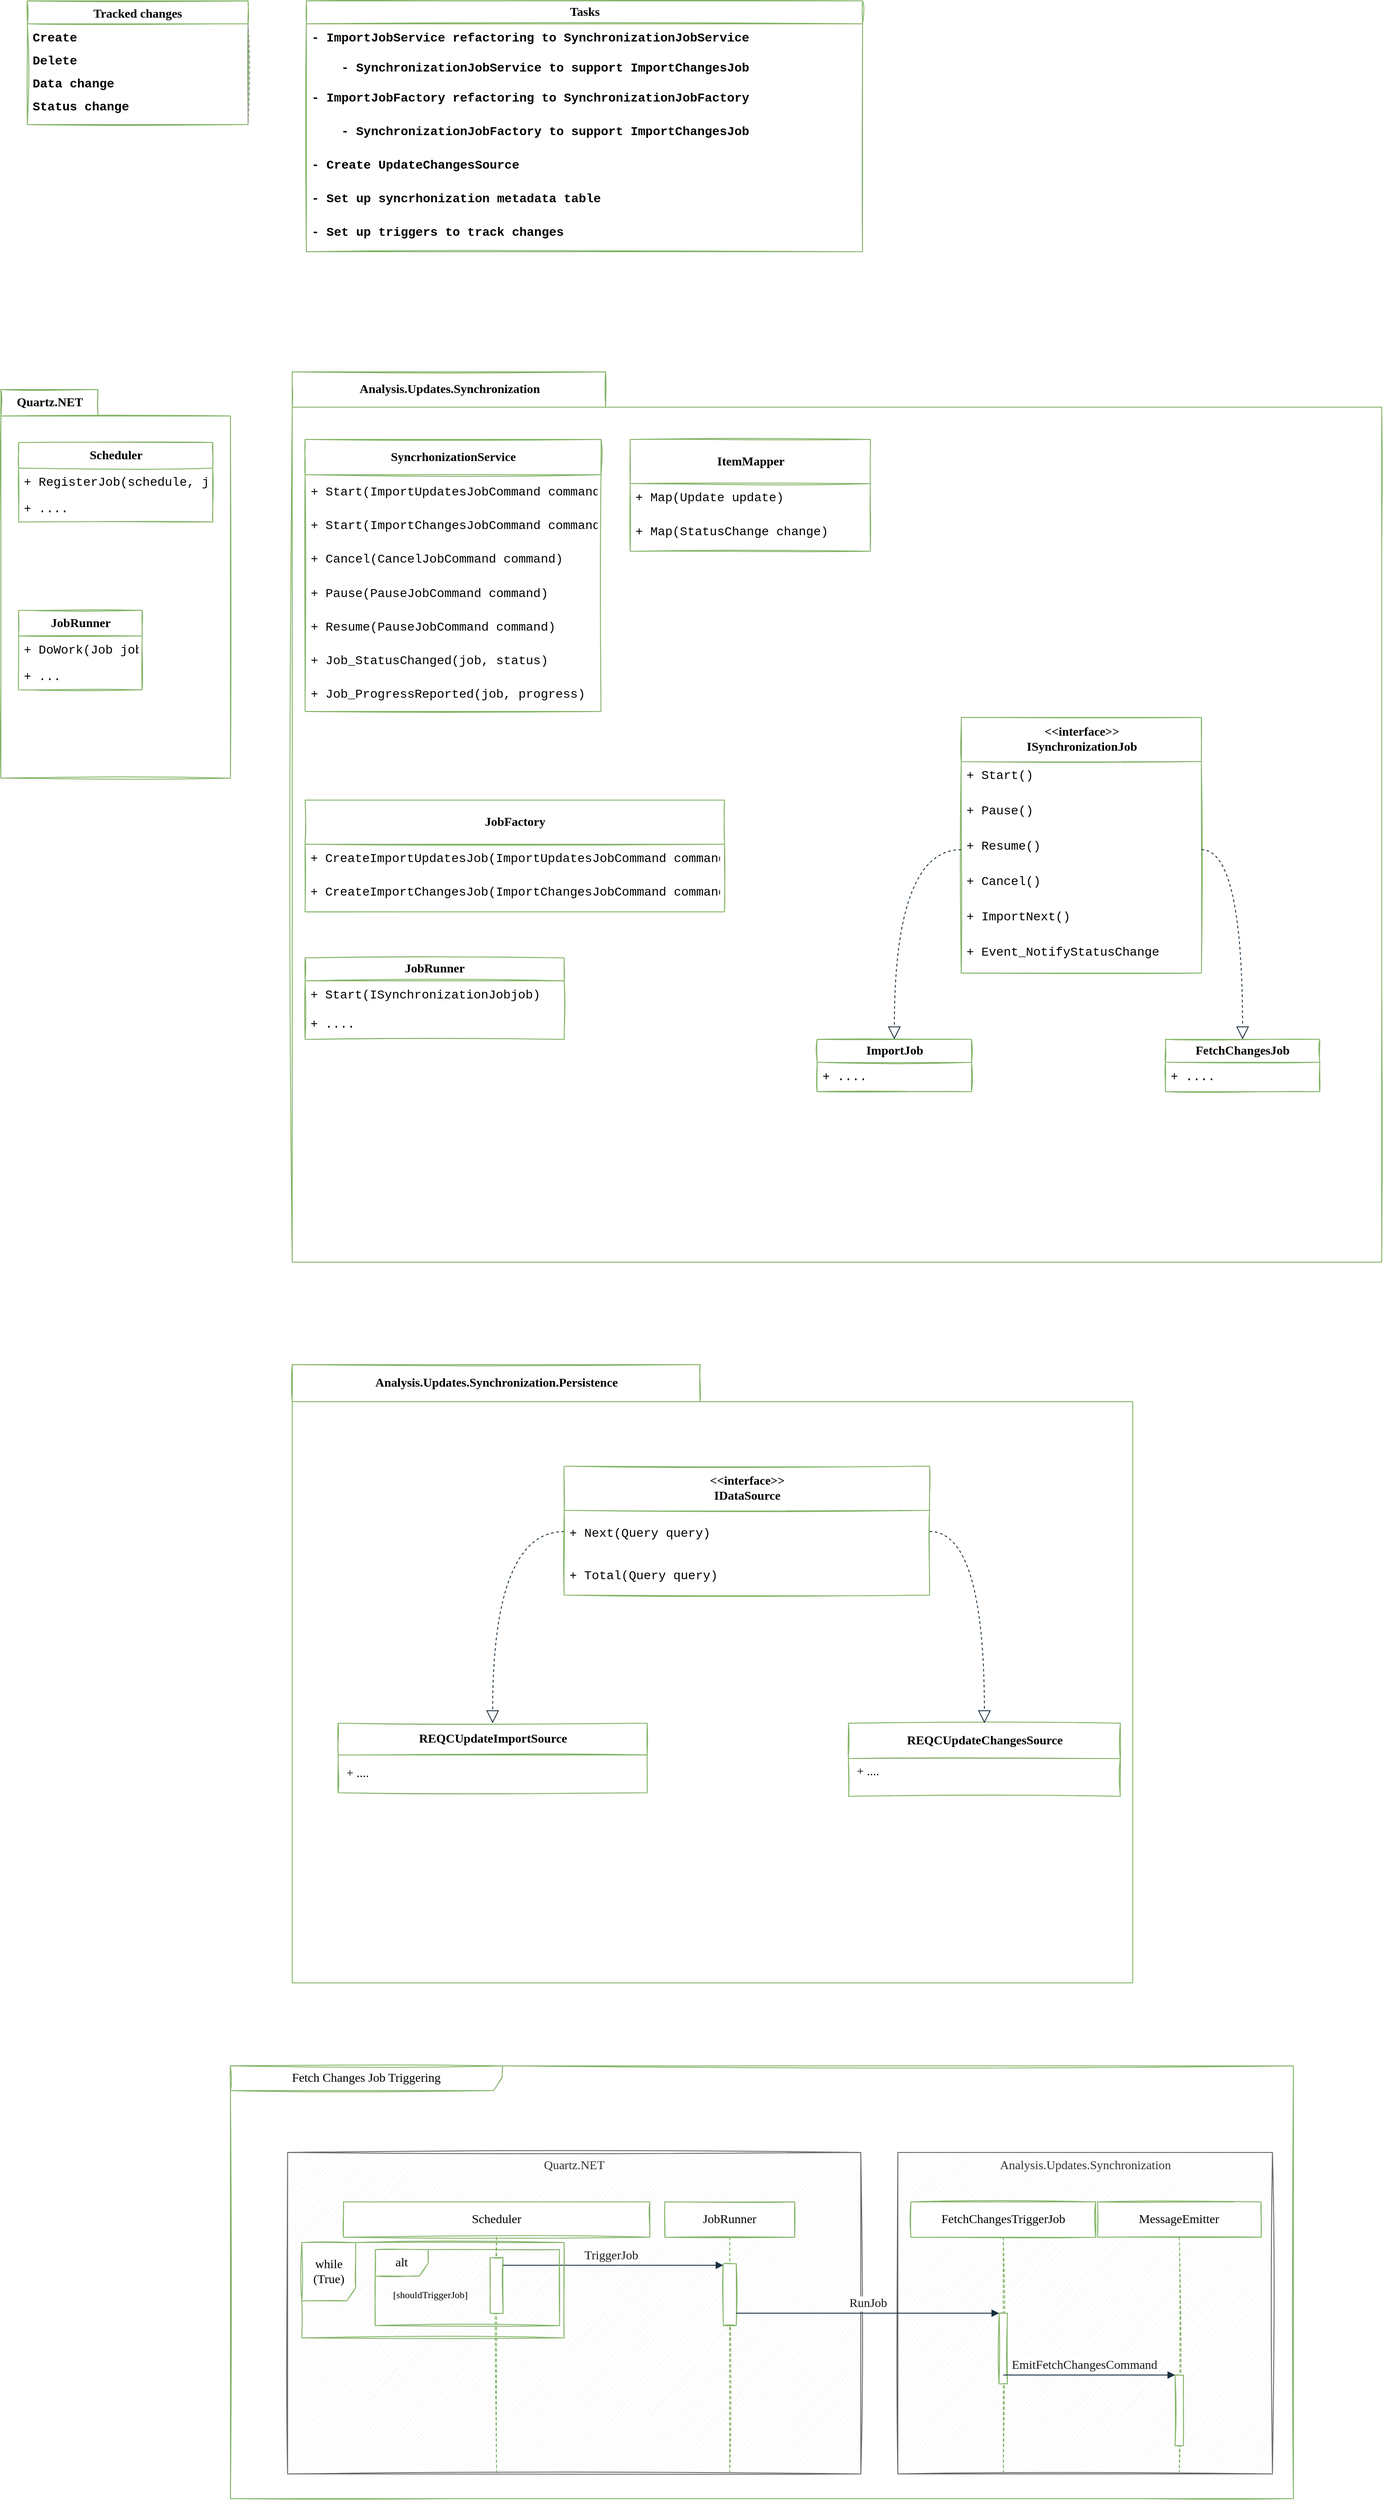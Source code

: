 <mxfile version="13.9.9" type="github">
  <diagram id="ECBcf4AF0JtO1z4K7DSX" name="Page-1">
    <mxGraphModel dx="2229" dy="759" grid="1" gridSize="14" guides="1" tooltips="1" connect="1" arrows="1" fold="1" page="1" pageScale="1" pageWidth="827" pageHeight="1169" background="#FFFFFF" math="0" shadow="0">
      <root>
        <mxCell id="0" />
        <mxCell id="1" parent="0" />
        <mxCell id="CNIEnDmMCDg7DlU-QSH8-22" value="Tracked changes" style="swimlane;fontStyle=1;childLayout=stackLayout;horizontal=1;startSize=26;horizontalStack=0;resizeParent=1;resizeParentMax=0;resizeLast=0;collapsible=1;marginBottom=0;rounded=0;shadow=0;strokeColor=#82b366;sketch=1;glass=0;separatorColor=#999999;fontFamily=Lucida Console;fillColor=none;fontSize=14;" parent="1" vertex="1">
          <mxGeometry x="20" y="210" width="250" height="140" as="geometry">
            <mxRectangle x="20" y="20" width="140" height="26" as="alternateBounds" />
          </mxGeometry>
        </mxCell>
        <mxCell id="CNIEnDmMCDg7DlU-QSH8-23" value="Create" style="text;strokeColor=none;fillColor=none;align=left;verticalAlign=top;spacingLeft=4;spacingRight=4;overflow=hidden;rotatable=0;points=[[0,0.5],[1,0.5]];portConstraint=eastwest;fontFamily=Courier New;fontSize=14;fontStyle=1" parent="CNIEnDmMCDg7DlU-QSH8-22" vertex="1">
          <mxGeometry y="26" width="250" height="26" as="geometry" />
        </mxCell>
        <mxCell id="CNIEnDmMCDg7DlU-QSH8-24" value="Delete" style="text;strokeColor=none;align=left;verticalAlign=top;spacingLeft=4;spacingRight=4;overflow=hidden;rotatable=0;points=[[0,0.5],[1,0.5]];portConstraint=eastwest;noLabel=0;fontFamily=Courier New;rounded=0;glass=0;shadow=0;sketch=0;fontSize=14;fontStyle=1" parent="CNIEnDmMCDg7DlU-QSH8-22" vertex="1">
          <mxGeometry y="52" width="250" height="26" as="geometry" />
        </mxCell>
        <mxCell id="CNIEnDmMCDg7DlU-QSH8-25" value="Data change" style="text;strokeColor=none;fillColor=none;align=left;verticalAlign=top;spacingLeft=4;spacingRight=4;overflow=hidden;rotatable=0;points=[[0,0.5],[1,0.5]];portConstraint=eastwest;fontFamily=Courier New;fontSize=14;fontStyle=1" parent="CNIEnDmMCDg7DlU-QSH8-22" vertex="1">
          <mxGeometry y="78" width="250" height="26" as="geometry" />
        </mxCell>
        <mxCell id="CNIEnDmMCDg7DlU-QSH8-26" value="Status change" style="text;strokeColor=none;fillColor=none;align=left;verticalAlign=top;spacingLeft=4;spacingRight=4;overflow=hidden;rotatable=0;points=[[0,0.5],[1,0.5]];portConstraint=eastwest;fontFamily=Courier New;fontSize=14;fontStyle=1" parent="CNIEnDmMCDg7DlU-QSH8-22" vertex="1">
          <mxGeometry y="104" width="250" height="36" as="geometry" />
        </mxCell>
        <mxCell id="-ayLkiG4syY7ho0zuzDr-17" value="Quartz.NET" style="shape=folder;fontStyle=1;tabWidth=110;tabHeight=30;tabPosition=left;html=1;boundedLbl=1;labelInHeader=1;rounded=0;shadow=0;glass=0;sketch=1;startSize=26;strokeColor=#82b366;fillColor=none;fontFamily=Lucida Console;fontSize=14;" parent="1" vertex="1">
          <mxGeometry x="-10" y="650" width="260" height="440" as="geometry" />
        </mxCell>
        <mxCell id="-ayLkiG4syY7ho0zuzDr-19" value="Scheduler" style="swimlane;fontStyle=1;align=center;verticalAlign=middle;childLayout=stackLayout;horizontal=1;startSize=29;horizontalStack=0;resizeParent=1;resizeParentMax=0;resizeLast=0;collapsible=0;marginBottom=0;html=1;rounded=0;shadow=0;glass=0;sketch=1;strokeColor=#82b366;fillColor=none;fontFamily=Lucida Console;fontSize=14;" parent="1" vertex="1">
          <mxGeometry x="10" y="710" width="220" height="90" as="geometry" />
        </mxCell>
        <mxCell id="-ayLkiG4syY7ho0zuzDr-21" value="+ RegisterJob(schedule, job)" style="text;html=1;strokeColor=none;fillColor=none;align=left;verticalAlign=middle;spacingLeft=4;spacingRight=4;overflow=hidden;rotatable=0;points=[[0,0.5],[1,0.5]];portConstraint=eastwest;fontFamily=Courier New;fontSize=14;" parent="-ayLkiG4syY7ho0zuzDr-19" vertex="1">
          <mxGeometry y="29" width="220" height="31" as="geometry" />
        </mxCell>
        <mxCell id="vq10Wp0aYiQOO_JATJNM-24" value="+ ...." style="text;html=1;strokeColor=none;fillColor=none;align=left;verticalAlign=middle;spacingLeft=4;spacingRight=4;overflow=hidden;rotatable=0;points=[[0,0.5],[1,0.5]];portConstraint=eastwest;fontFamily=Courier New;fontSize=14;" vertex="1" parent="-ayLkiG4syY7ho0zuzDr-19">
          <mxGeometry y="60" width="220" height="30" as="geometry" />
        </mxCell>
        <mxCell id="-ayLkiG4syY7ho0zuzDr-31" value="JobRunner" style="swimlane;fontStyle=1;align=center;verticalAlign=middle;childLayout=stackLayout;horizontal=1;startSize=29;horizontalStack=0;resizeParent=1;resizeParentMax=0;resizeLast=0;collapsible=0;marginBottom=0;html=1;rounded=0;shadow=0;glass=0;sketch=1;strokeColor=#82b366;fillColor=none;fontFamily=Lucida Console;fontSize=14;" parent="1" vertex="1">
          <mxGeometry x="10" y="900" width="140" height="90" as="geometry" />
        </mxCell>
        <mxCell id="-ayLkiG4syY7ho0zuzDr-32" value="+ DoWork(Job job)" style="text;html=1;strokeColor=none;fillColor=none;align=left;verticalAlign=middle;spacingLeft=4;spacingRight=4;overflow=hidden;rotatable=0;points=[[0,0.5],[1,0.5]];portConstraint=eastwest;fontFamily=Courier New;fontSize=14;" parent="-ayLkiG4syY7ho0zuzDr-31" vertex="1">
          <mxGeometry y="29" width="140" height="31" as="geometry" />
        </mxCell>
        <mxCell id="vq10Wp0aYiQOO_JATJNM-25" value="+ ..." style="text;html=1;strokeColor=none;fillColor=none;align=left;verticalAlign=middle;spacingLeft=4;spacingRight=4;overflow=hidden;rotatable=0;points=[[0,0.5],[1,0.5]];portConstraint=eastwest;fontFamily=Courier New;fontSize=14;" vertex="1" parent="-ayLkiG4syY7ho0zuzDr-31">
          <mxGeometry y="60" width="140" height="30" as="geometry" />
        </mxCell>
        <mxCell id="vq10Wp0aYiQOO_JATJNM-88" value="Analysis.Updates.Synchronization" style="shape=folder;fontStyle=1;tabWidth=355;tabHeight=40;tabPosition=left;html=1;boundedLbl=1;labelInHeader=1;rounded=0;shadow=0;glass=0;sketch=1;startSize=29;strokeColor=#82b366;fontFamily=Lucida Console;fillColor=none;fontSize=14;" vertex="1" parent="1">
          <mxGeometry x="320" y="630" width="1234" height="1008" as="geometry" />
        </mxCell>
        <mxCell id="vq10Wp0aYiQOO_JATJNM-78" value="SyncrhonizationService" style="swimlane;fontStyle=1;childLayout=stackLayout;horizontal=1;startSize=40;fillColor=none;horizontalStack=0;resizeParent=1;resizeParentMax=0;resizeLast=0;collapsible=1;marginBottom=0;rounded=0;shadow=0;glass=0;sketch=1;strokeColor=#82b366;fontFamily=Lucida Console;html=1;fontSize=14;" vertex="1" parent="vq10Wp0aYiQOO_JATJNM-88">
          <mxGeometry x="14.573" y="76.557" width="335.17" height="307.949" as="geometry">
            <mxRectangle x="470" y="290" width="190" height="40" as="alternateBounds" />
          </mxGeometry>
        </mxCell>
        <mxCell id="vq10Wp0aYiQOO_JATJNM-81" value="+ Start(ImportUpdatesJobCommand command)" style="text;html=1;strokeColor=none;fillColor=none;align=left;verticalAlign=middle;spacingLeft=4;spacingRight=4;overflow=hidden;rotatable=0;points=[[0,0.5],[1,0.5]];portConstraint=eastwest;fontFamily=Courier New;fontSize=14;" vertex="1" parent="vq10Wp0aYiQOO_JATJNM-78">
          <mxGeometry y="40" width="335.17" height="38.278" as="geometry" />
        </mxCell>
        <mxCell id="vq10Wp0aYiQOO_JATJNM-82" value="+ Start(ImportChangesJobCommand command)" style="text;html=1;strokeColor=none;fillColor=none;align=left;verticalAlign=middle;spacingLeft=4;spacingRight=4;overflow=hidden;rotatable=0;points=[[0,0.5],[1,0.5]];portConstraint=eastwest;fontFamily=Courier New;fontSize=14;" vertex="1" parent="vq10Wp0aYiQOO_JATJNM-78">
          <mxGeometry y="78.278" width="335.17" height="38.278" as="geometry" />
        </mxCell>
        <mxCell id="vq10Wp0aYiQOO_JATJNM-83" value="+ Cancel(CancelJobCommand command) " style="text;html=1;strokeColor=none;fillColor=none;align=left;verticalAlign=middle;spacingLeft=4;spacingRight=4;overflow=hidden;rotatable=0;points=[[0,0.5],[1,0.5]];portConstraint=eastwest;fontFamily=Courier New;fontSize=14;" vertex="1" parent="vq10Wp0aYiQOO_JATJNM-78">
          <mxGeometry y="116.557" width="335.17" height="38.278" as="geometry" />
        </mxCell>
        <mxCell id="vq10Wp0aYiQOO_JATJNM-84" value="+ Pause(PauseJobCommand command) " style="text;html=1;strokeColor=none;fillColor=none;align=left;verticalAlign=middle;spacingLeft=4;spacingRight=4;overflow=hidden;rotatable=0;points=[[0,0.5],[1,0.5]];portConstraint=eastwest;fontFamily=Courier New;fontSize=14;" vertex="1" parent="vq10Wp0aYiQOO_JATJNM-78">
          <mxGeometry y="154.835" width="335.17" height="38.278" as="geometry" />
        </mxCell>
        <mxCell id="vq10Wp0aYiQOO_JATJNM-85" value="+ Resume(PauseJobCommand command) " style="text;html=1;fillColor=none;align=left;verticalAlign=middle;spacingLeft=4;spacingRight=4;overflow=hidden;rotatable=0;points=[[0,0.5],[1,0.5]];portConstraint=eastwest;fontFamily=Courier New;fontSize=14;" vertex="1" parent="vq10Wp0aYiQOO_JATJNM-78">
          <mxGeometry y="193.114" width="335.17" height="38.278" as="geometry" />
        </mxCell>
        <mxCell id="vq10Wp0aYiQOO_JATJNM-87" value="+ Job_StatusChanged(job, status)" style="text;html=1;fillColor=none;align=left;verticalAlign=middle;spacingLeft=4;spacingRight=4;overflow=hidden;rotatable=0;points=[[0,0.5],[1,0.5]];portConstraint=eastwest;fontFamily=Courier New;fontSize=14;" vertex="1" parent="vq10Wp0aYiQOO_JATJNM-78">
          <mxGeometry y="231.392" width="335.17" height="38.278" as="geometry" />
        </mxCell>
        <mxCell id="vq10Wp0aYiQOO_JATJNM-86" value="+ Job_ProgressReported(job, progress) " style="text;html=1;fillColor=none;align=left;verticalAlign=middle;spacingLeft=4;spacingRight=4;overflow=hidden;rotatable=0;points=[[0,0.5],[1,0.5]];portConstraint=eastwest;fontFamily=Courier New;fontSize=14;" vertex="1" parent="vq10Wp0aYiQOO_JATJNM-78">
          <mxGeometry y="269.671" width="335.17" height="38.278" as="geometry" />
        </mxCell>
        <mxCell id="vq10Wp0aYiQOO_JATJNM-74" value="JobFactory" style="swimlane;fontStyle=1;childLayout=stackLayout;horizontal=1;startSize=50;fillColor=none;horizontalStack=0;resizeParent=1;resizeParentMax=0;resizeLast=0;collapsible=1;marginBottom=0;rounded=0;shadow=0;glass=0;sketch=1;strokeColor=#82b366;fontFamily=Lucida Console;html=1;fontSize=14;" vertex="1" parent="vq10Wp0aYiQOO_JATJNM-88">
          <mxGeometry x="14.573" y="484.858" width="475.068" height="126.557" as="geometry">
            <mxRectangle x="1020" y="290" width="100" height="50" as="alternateBounds" />
          </mxGeometry>
        </mxCell>
        <mxCell id="vq10Wp0aYiQOO_JATJNM-75" value="+ CreateImportUpdatesJob(ImportUpdatesJobCommand command)" style="text;strokeColor=none;fillColor=none;align=left;verticalAlign=top;spacingLeft=4;spacingRight=4;overflow=hidden;rotatable=0;points=[[0,0.5],[1,0.5]];portConstraint=eastwest;fontFamily=Courier New;fontSize=14;" vertex="1" parent="vq10Wp0aYiQOO_JATJNM-74">
          <mxGeometry y="50" width="475.068" height="38.278" as="geometry" />
        </mxCell>
        <mxCell id="vq10Wp0aYiQOO_JATJNM-76" value="+ CreateImportChangesJob(ImportChangesJobCommand command)" style="text;strokeColor=none;fillColor=none;align=left;verticalAlign=top;spacingLeft=4;spacingRight=4;overflow=hidden;rotatable=0;points=[[0,0.5],[1,0.5]];portConstraint=eastwest;fontFamily=Courier New;fontSize=14;" vertex="1" parent="vq10Wp0aYiQOO_JATJNM-74">
          <mxGeometry y="88.278" width="475.068" height="38.278" as="geometry" />
        </mxCell>
        <mxCell id="vq10Wp0aYiQOO_JATJNM-92" value="&lt;b style=&quot;font-size: 14px;&quot;&gt;JobRunner&lt;/b&gt;" style="swimlane;fontStyle=0;childLayout=stackLayout;horizontal=1;startSize=26;fillColor=none;horizontalStack=0;resizeParent=1;resizeParentMax=0;resizeLast=0;collapsible=1;marginBottom=0;rounded=0;shadow=0;glass=0;sketch=1;strokeColor=#82b366;fontFamily=Lucida Console;html=1;fontSize=14;" vertex="1" parent="vq10Wp0aYiQOO_JATJNM-88">
          <mxGeometry x="14.57" y="663.49" width="293.43" height="92.349" as="geometry" />
        </mxCell>
        <mxCell id="vq10Wp0aYiQOO_JATJNM-93" value="+ Start(ISynchronizationJobjob)" style="text;strokeColor=none;fillColor=none;align=left;verticalAlign=top;spacingLeft=4;spacingRight=4;overflow=hidden;rotatable=0;points=[[0,0.5],[1,0.5]];portConstraint=eastwest;fontFamily=Courier New;fontSize=14;" vertex="1" parent="vq10Wp0aYiQOO_JATJNM-92">
          <mxGeometry y="26" width="293.43" height="33.175" as="geometry" />
        </mxCell>
        <mxCell id="vq10Wp0aYiQOO_JATJNM-96" value="+ ...." style="text;strokeColor=none;fillColor=none;align=left;verticalAlign=top;spacingLeft=4;spacingRight=4;overflow=hidden;rotatable=0;points=[[0,0.5],[1,0.5]];portConstraint=eastwest;fontFamily=Courier New;fontSize=14;" vertex="1" parent="vq10Wp0aYiQOO_JATJNM-92">
          <mxGeometry y="59.175" width="293.43" height="33.175" as="geometry" />
        </mxCell>
        <mxCell id="vq10Wp0aYiQOO_JATJNM-108" value="ItemMapper" style="swimlane;fontStyle=1;childLayout=stackLayout;horizontal=1;startSize=50;fillColor=none;horizontalStack=0;resizeParent=1;resizeParentMax=0;resizeLast=0;collapsible=1;marginBottom=0;rounded=0;shadow=0;glass=0;sketch=1;strokeColor=#82b366;fontFamily=Lucida Console;html=1;fontSize=14;" vertex="1" parent="vq10Wp0aYiQOO_JATJNM-88">
          <mxGeometry x="382.774" y="76.552" width="272.022" height="126.557" as="geometry">
            <mxRectangle x="830" y="50" width="200" height="50" as="alternateBounds" />
          </mxGeometry>
        </mxCell>
        <mxCell id="vq10Wp0aYiQOO_JATJNM-109" value="+ Map(Update update)" style="text;strokeColor=none;fillColor=none;align=left;verticalAlign=top;spacingLeft=4;spacingRight=4;overflow=hidden;rotatable=0;points=[[0,0.5],[1,0.5]];portConstraint=eastwest;fontFamily=Courier New;fontSize=14;" vertex="1" parent="vq10Wp0aYiQOO_JATJNM-108">
          <mxGeometry y="50" width="272.022" height="38.278" as="geometry" />
        </mxCell>
        <mxCell id="vq10Wp0aYiQOO_JATJNM-110" value="+ Map(StatusChange change)" style="text;strokeColor=none;fillColor=none;align=left;verticalAlign=top;spacingLeft=4;spacingRight=4;overflow=hidden;rotatable=0;points=[[0,0.5],[1,0.5]];portConstraint=eastwest;fontFamily=Courier New;fontSize=14;" vertex="1" parent="vq10Wp0aYiQOO_JATJNM-108">
          <mxGeometry y="88.278" width="272.022" height="38.278" as="geometry" />
        </mxCell>
        <mxCell id="vq10Wp0aYiQOO_JATJNM-141" value="&lt;div&gt;&amp;lt;&amp;lt;interface&amp;gt;&amp;gt;&lt;/div&gt;&lt;div&gt;ISynchronizationJob&lt;br&gt;&lt;/div&gt;" style="swimlane;fontStyle=1;childLayout=stackLayout;horizontal=1;startSize=50;fillColor=none;horizontalStack=0;resizeParent=1;resizeParentMax=0;resizeLast=0;collapsible=1;marginBottom=0;rounded=0;shadow=0;glass=0;sketch=1;strokeColor=#82b366;fontFamily=Lucida Console;html=1;fontSize=14;" vertex="1" parent="vq10Wp0aYiQOO_JATJNM-88">
          <mxGeometry x="757.776" y="391.228" width="272.022" height="289.525" as="geometry">
            <mxRectangle x="830" y="50" width="200" height="50" as="alternateBounds" />
          </mxGeometry>
        </mxCell>
        <mxCell id="vq10Wp0aYiQOO_JATJNM-142" value="+ Start()" style="text;strokeColor=none;fillColor=none;align=left;verticalAlign=top;spacingLeft=4;spacingRight=4;overflow=hidden;rotatable=0;points=[[0,0.5],[1,0.5]];portConstraint=eastwest;fontFamily=Courier New;fontSize=14;" vertex="1" parent="vq10Wp0aYiQOO_JATJNM-141">
          <mxGeometry y="50" width="272.022" height="39.921" as="geometry" />
        </mxCell>
        <mxCell id="vq10Wp0aYiQOO_JATJNM-143" value="+ Pause()" style="text;strokeColor=none;fillColor=none;align=left;verticalAlign=top;spacingLeft=4;spacingRight=4;overflow=hidden;rotatable=0;points=[[0,0.5],[1,0.5]];portConstraint=eastwest;fontFamily=Courier New;fontSize=14;" vertex="1" parent="vq10Wp0aYiQOO_JATJNM-141">
          <mxGeometry y="89.921" width="272.022" height="39.921" as="geometry" />
        </mxCell>
        <mxCell id="vq10Wp0aYiQOO_JATJNM-144" value="+ Resume()" style="text;strokeColor=none;fillColor=none;align=left;verticalAlign=top;spacingLeft=4;spacingRight=4;overflow=hidden;rotatable=0;points=[[0,0.5],[1,0.5]];portConstraint=eastwest;fontFamily=Courier New;fontSize=14;" vertex="1" parent="vq10Wp0aYiQOO_JATJNM-141">
          <mxGeometry y="129.842" width="272.022" height="39.921" as="geometry" />
        </mxCell>
        <mxCell id="vq10Wp0aYiQOO_JATJNM-145" value="+ Cancel()" style="text;strokeColor=none;fillColor=none;align=left;verticalAlign=top;spacingLeft=4;spacingRight=4;overflow=hidden;rotatable=0;points=[[0,0.5],[1,0.5]];portConstraint=eastwest;fontFamily=Courier New;fontSize=14;" vertex="1" parent="vq10Wp0aYiQOO_JATJNM-141">
          <mxGeometry y="169.762" width="272.022" height="39.921" as="geometry" />
        </mxCell>
        <mxCell id="vq10Wp0aYiQOO_JATJNM-146" value="+ ImportNext()" style="text;strokeColor=none;fillColor=none;align=left;verticalAlign=top;spacingLeft=4;spacingRight=4;overflow=hidden;rotatable=0;points=[[0,0.5],[1,0.5]];portConstraint=eastwest;fontFamily=Courier New;fontSize=14;" vertex="1" parent="vq10Wp0aYiQOO_JATJNM-141">
          <mxGeometry y="209.683" width="272.022" height="39.921" as="geometry" />
        </mxCell>
        <mxCell id="vq10Wp0aYiQOO_JATJNM-147" value="+ Event_NotifyStatusChange" style="text;strokeColor=none;fillColor=none;align=left;verticalAlign=top;spacingLeft=4;spacingRight=4;overflow=hidden;rotatable=0;points=[[0,0.5],[1,0.5]];portConstraint=eastwest;fontFamily=Courier New;fontSize=14;" vertex="1" parent="vq10Wp0aYiQOO_JATJNM-141">
          <mxGeometry y="249.604" width="272.022" height="39.921" as="geometry" />
        </mxCell>
        <mxCell id="vq10Wp0aYiQOO_JATJNM-112" value="&lt;b style=&quot;font-size: 14px;&quot;&gt;ImportJob&lt;/b&gt;" style="swimlane;fontStyle=0;childLayout=stackLayout;horizontal=1;startSize=26;fillColor=none;horizontalStack=0;resizeParent=1;resizeParentMax=0;resizeLast=0;collapsible=1;marginBottom=0;rounded=0;shadow=0;glass=0;sketch=1;strokeColor=#82b366;fontFamily=Lucida Console;html=1;fontSize=14;" vertex="1" parent="vq10Wp0aYiQOO_JATJNM-88">
          <mxGeometry x="594.563" y="755.79" width="174.871" height="59.175" as="geometry" />
        </mxCell>
        <mxCell id="vq10Wp0aYiQOO_JATJNM-113" value="+ ...." style="text;strokeColor=none;fillColor=none;align=left;verticalAlign=top;spacingLeft=4;spacingRight=4;overflow=hidden;rotatable=0;points=[[0,0.5],[1,0.5]];portConstraint=eastwest;fontFamily=Courier New;fontSize=14;" vertex="1" parent="vq10Wp0aYiQOO_JATJNM-112">
          <mxGeometry y="26" width="174.871" height="33.175" as="geometry" />
        </mxCell>
        <mxCell id="vq10Wp0aYiQOO_JATJNM-116" value="&lt;b style=&quot;font-size: 14px;&quot;&gt;FetchChangesJob&lt;/b&gt;" style="swimlane;fontStyle=0;childLayout=stackLayout;horizontal=1;startSize=26;fillColor=none;horizontalStack=0;resizeParent=1;resizeParentMax=0;resizeLast=0;collapsible=1;marginBottom=0;rounded=0;shadow=0;glass=0;sketch=1;strokeColor=#82b366;fontFamily=Lucida Console;html=1;fontSize=14;" vertex="1" parent="vq10Wp0aYiQOO_JATJNM-88">
          <mxGeometry x="988.995" y="755.79" width="174.871" height="59.175" as="geometry" />
        </mxCell>
        <mxCell id="vq10Wp0aYiQOO_JATJNM-117" value="+ ...." style="text;strokeColor=none;fillColor=none;align=left;verticalAlign=top;spacingLeft=4;spacingRight=4;overflow=hidden;rotatable=0;points=[[0,0.5],[1,0.5]];portConstraint=eastwest;fontFamily=Courier New;fontSize=14;" vertex="1" parent="vq10Wp0aYiQOO_JATJNM-116">
          <mxGeometry y="26" width="174.871" height="33.175" as="geometry" />
        </mxCell>
        <mxCell id="vq10Wp0aYiQOO_JATJNM-148" style="edgeStyle=orthogonalEdgeStyle;curved=1;rounded=1;orthogonalLoop=1;jettySize=auto;html=1;exitX=1;exitY=0.5;exitDx=0;exitDy=0;entryX=0.5;entryY=0;entryDx=0;entryDy=0;strokeColor=#182E3E;fillColor=#dae8fc;fontFamily=Lucida Console;fontSize=14;fontColor=#1A1A1A;dashed=1;endFill=0;endArrow=block;endSize=12;" edge="1" parent="vq10Wp0aYiQOO_JATJNM-88" source="vq10Wp0aYiQOO_JATJNM-144" target="vq10Wp0aYiQOO_JATJNM-116">
          <mxGeometry relative="1" as="geometry" />
        </mxCell>
        <mxCell id="vq10Wp0aYiQOO_JATJNM-149" style="edgeStyle=orthogonalEdgeStyle;curved=1;rounded=1;orthogonalLoop=1;jettySize=auto;html=1;exitX=0;exitY=0.5;exitDx=0;exitDy=0;entryX=0.5;entryY=0;entryDx=0;entryDy=0;strokeColor=#182E3E;fillColor=#dae8fc;fontFamily=Lucida Console;fontSize=14;fontColor=#1A1A1A;dashed=1;endFill=0;endArrow=block;endSize=12;" edge="1" parent="vq10Wp0aYiQOO_JATJNM-88" source="vq10Wp0aYiQOO_JATJNM-144" target="vq10Wp0aYiQOO_JATJNM-112">
          <mxGeometry relative="1" as="geometry" />
        </mxCell>
        <mxCell id="vq10Wp0aYiQOO_JATJNM-118" value="Tasks" style="swimlane;fontStyle=1;childLayout=stackLayout;horizontal=1;startSize=26;fillColor=none;horizontalStack=0;resizeParent=1;resizeParentMax=0;resizeLast=0;collapsible=1;marginBottom=0;rounded=0;shadow=0;glass=0;sketch=1;strokeColor=#82b366;fontFamily=Lucida Console;html=1;fontSize=14;" vertex="1" parent="1">
          <mxGeometry x="336" y="210" width="630" height="284" as="geometry" />
        </mxCell>
        <mxCell id="vq10Wp0aYiQOO_JATJNM-119" value="- ImportJobService refactoring to SynchronizationJobService" style="text;strokeColor=none;fillColor=none;align=left;verticalAlign=top;spacingLeft=4;spacingRight=4;overflow=hidden;rotatable=0;points=[[0,0.5],[1,0.5]];portConstraint=eastwest;fontFamily=Courier New;fontSize=14;fontStyle=1" vertex="1" parent="vq10Wp0aYiQOO_JATJNM-118">
          <mxGeometry y="26" width="630" height="34" as="geometry" />
        </mxCell>
        <mxCell id="vq10Wp0aYiQOO_JATJNM-124" value="    - SynchronizationJobService to support ImportChangesJob" style="text;strokeColor=none;fillColor=none;align=left;verticalAlign=top;spacingLeft=4;spacingRight=4;overflow=hidden;rotatable=0;points=[[0,0.5],[1,0.5]];portConstraint=eastwest;fontFamily=Courier New;fontSize=14;fontStyle=1" vertex="1" parent="vq10Wp0aYiQOO_JATJNM-118">
          <mxGeometry y="60" width="630" height="34" as="geometry" />
        </mxCell>
        <mxCell id="vq10Wp0aYiQOO_JATJNM-122" value="- ImportJobFactory refactoring to SynchronizationJobFactory" style="text;strokeColor=none;fillColor=none;align=left;verticalAlign=top;spacingLeft=4;spacingRight=4;overflow=hidden;rotatable=0;points=[[0,0.5],[1,0.5]];portConstraint=eastwest;fontFamily=Courier New;fontSize=14;fontStyle=1" vertex="1" parent="vq10Wp0aYiQOO_JATJNM-118">
          <mxGeometry y="94" width="630" height="38" as="geometry" />
        </mxCell>
        <mxCell id="vq10Wp0aYiQOO_JATJNM-123" value="    - SynchronizationJobFactory to support ImportChangesJob" style="text;strokeColor=none;fillColor=none;align=left;verticalAlign=top;spacingLeft=4;spacingRight=4;overflow=hidden;rotatable=0;points=[[0,0.5],[1,0.5]];portConstraint=eastwest;fontFamily=Courier New;fontSize=14;fontStyle=1" vertex="1" parent="vq10Wp0aYiQOO_JATJNM-118">
          <mxGeometry y="132" width="630" height="38" as="geometry" />
        </mxCell>
        <mxCell id="vq10Wp0aYiQOO_JATJNM-125" value="- Create UpdateChangesSource" style="text;strokeColor=none;fillColor=none;align=left;verticalAlign=top;spacingLeft=4;spacingRight=4;overflow=hidden;rotatable=0;points=[[0,0.5],[1,0.5]];portConstraint=eastwest;fontFamily=Courier New;fontSize=14;labelBackgroundColor=none;fontStyle=1" vertex="1" parent="vq10Wp0aYiQOO_JATJNM-118">
          <mxGeometry y="170" width="630" height="38" as="geometry" />
        </mxCell>
        <mxCell id="vq10Wp0aYiQOO_JATJNM-129" value="- Set up syncrhonization metadata table" style="text;strokeColor=none;fillColor=none;align=left;verticalAlign=top;spacingLeft=4;spacingRight=4;overflow=hidden;rotatable=0;points=[[0,0.5],[1,0.5]];portConstraint=eastwest;fontFamily=Courier New;fontSize=14;fontStyle=1" vertex="1" parent="vq10Wp0aYiQOO_JATJNM-118">
          <mxGeometry y="208" width="630" height="38" as="geometry" />
        </mxCell>
        <mxCell id="vq10Wp0aYiQOO_JATJNM-130" value="- Set up triggers to track changes" style="text;strokeColor=none;fillColor=none;align=left;verticalAlign=top;spacingLeft=4;spacingRight=4;overflow=hidden;rotatable=0;points=[[0,0.5],[1,0.5]];portConstraint=eastwest;fontFamily=Courier New;fontSize=14;fontStyle=1" vertex="1" parent="vq10Wp0aYiQOO_JATJNM-118">
          <mxGeometry y="246" width="630" height="38" as="geometry" />
        </mxCell>
        <mxCell id="vq10Wp0aYiQOO_JATJNM-162" value="Analysis.Updates.Synchronization.Persistence" style="shape=folder;fontStyle=1;tabWidth=462;tabHeight=42;tabPosition=left;html=1;boundedLbl=1;labelInHeader=1;rounded=0;shadow=0;glass=0;labelBackgroundColor=none;sketch=1;startSize=29;strokeColor=#82b366;fillColor=none;fontFamily=Lucida Console;fontSize=14;" vertex="1" parent="1">
          <mxGeometry x="320" y="1754" width="952" height="700" as="geometry" />
        </mxCell>
        <mxCell id="vq10Wp0aYiQOO_JATJNM-104" value="REQCUpdateChangesSource" style="swimlane;fontStyle=1;childLayout=stackLayout;horizontal=1;startSize=40;fillColor=none;horizontalStack=0;resizeParent=1;resizeParentMax=0;resizeLast=0;collapsible=1;marginBottom=0;rounded=0;shadow=0;glass=0;sketch=1;strokeColor=#82b366;fontFamily=Lucida Console;html=1;fontSize=14;aspect=fixed;verticalAlign=middle;" vertex="1" parent="vq10Wp0aYiQOO_JATJNM-162">
          <mxGeometry x="630" y="406.04" width="308" height="82.723" as="geometry">
            <mxRectangle x="830" y="200" width="200" height="40" as="alternateBounds" />
          </mxGeometry>
        </mxCell>
        <mxCell id="vq10Wp0aYiQOO_JATJNM-151" value="&amp;nbsp;+ ...." style="text;strokeColor=none;fillColor=none;align=left;verticalAlign=top;spacingLeft=4;spacingRight=4;overflow=hidden;rotatable=0;points=[[0,0.5],[1,0.5]];portConstraint=eastwest;rounded=0;shadow=0;glass=0;labelBackgroundColor=none;sketch=1;startSize=26;fontFamily=Lucida Console;fontSize=14;html=1;" vertex="1" parent="vq10Wp0aYiQOO_JATJNM-104">
          <mxGeometry y="40" width="308" height="42.723" as="geometry" />
        </mxCell>
        <mxCell id="vq10Wp0aYiQOO_JATJNM-97" value="REQCUpdateImportSource" style="swimlane;fontStyle=1;childLayout=stackLayout;horizontal=1;startSize=36;fillColor=none;horizontalStack=0;resizeParent=1;resizeParentMax=0;resizeLast=0;collapsible=1;marginBottom=0;rounded=0;shadow=0;glass=0;sketch=1;strokeColor=#82b366;fontFamily=Lucida Console;html=1;fontSize=14;" vertex="1" parent="vq10Wp0aYiQOO_JATJNM-162">
          <mxGeometry x="52" y="406.04" width="350" height="78.723" as="geometry">
            <mxRectangle x="830" y="50" width="200" height="50" as="alternateBounds" />
          </mxGeometry>
        </mxCell>
        <mxCell id="vq10Wp0aYiQOO_JATJNM-150" value="&amp;nbsp;+ ...." style="text;strokeColor=none;fillColor=none;align=left;verticalAlign=middle;spacingLeft=4;spacingRight=4;overflow=hidden;rotatable=0;points=[[0,0.5],[1,0.5]];portConstraint=eastwest;rounded=0;shadow=0;glass=0;labelBackgroundColor=none;sketch=1;startSize=26;fontFamily=Lucida Console;fontSize=14;html=1;" vertex="1" parent="vq10Wp0aYiQOO_JATJNM-97">
          <mxGeometry y="36" width="350" height="42.723" as="geometry" />
        </mxCell>
        <mxCell id="vq10Wp0aYiQOO_JATJNM-156" style="edgeStyle=orthogonalEdgeStyle;curved=1;rounded=1;orthogonalLoop=1;jettySize=auto;html=1;exitX=0;exitY=0.5;exitDx=0;exitDy=0;entryX=0.5;entryY=0;entryDx=0;entryDy=0;strokeColor=#182E3E;fillColor=#dae8fc;fontFamily=Lucida Console;fontSize=14;fontColor=#1A1A1A;dashed=1;endFill=0;endArrow=block;endSize=12;" edge="1" parent="vq10Wp0aYiQOO_JATJNM-162" source="vq10Wp0aYiQOO_JATJNM-136" target="vq10Wp0aYiQOO_JATJNM-97">
          <mxGeometry relative="1" as="geometry" />
        </mxCell>
        <mxCell id="vq10Wp0aYiQOO_JATJNM-155" style="edgeStyle=orthogonalEdgeStyle;curved=1;rounded=1;orthogonalLoop=1;jettySize=auto;html=1;exitX=1;exitY=0.5;exitDx=0;exitDy=0;entryX=0.5;entryY=0;entryDx=0;entryDy=0;strokeColor=#182E3E;fillColor=#dae8fc;fontFamily=Lucida Console;fontSize=14;fontColor=#1A1A1A;dashed=1;endFill=0;endArrow=block;endSize=12;" edge="1" parent="vq10Wp0aYiQOO_JATJNM-162" source="vq10Wp0aYiQOO_JATJNM-136" target="vq10Wp0aYiQOO_JATJNM-104">
          <mxGeometry relative="1" as="geometry" />
        </mxCell>
        <mxCell id="vq10Wp0aYiQOO_JATJNM-135" value="&lt;div&gt;&amp;lt;&amp;lt;interface&amp;gt;&amp;gt;&lt;/div&gt;&lt;div&gt;IDataSource&lt;br&gt;&lt;/div&gt;" style="swimlane;fontStyle=1;childLayout=stackLayout;horizontal=1;startSize=50;fillColor=none;horizontalStack=0;resizeParent=1;resizeParentMax=0;resizeLast=0;collapsible=1;marginBottom=0;rounded=0;shadow=0;glass=0;sketch=1;strokeColor=#82b366;fontFamily=Lucida Console;html=1;fontSize=14;" vertex="1" parent="vq10Wp0aYiQOO_JATJNM-162">
          <mxGeometry x="308.003" y="115.029" width="413.913" height="146" as="geometry">
            <mxRectangle x="830" y="50" width="200" height="50" as="alternateBounds" />
          </mxGeometry>
        </mxCell>
        <mxCell id="vq10Wp0aYiQOO_JATJNM-136" value="+ Next(Query query)" style="text;strokeColor=none;fillColor=none;align=left;verticalAlign=middle;spacingLeft=4;spacingRight=4;overflow=hidden;rotatable=0;points=[[0,0.5],[1,0.5]];portConstraint=eastwest;fontFamily=Courier New;fontSize=14;" vertex="1" parent="vq10Wp0aYiQOO_JATJNM-135">
          <mxGeometry y="50" width="413.913" height="48" as="geometry" />
        </mxCell>
        <mxCell id="vq10Wp0aYiQOO_JATJNM-137" value="+ Total(Query query)" style="text;strokeColor=none;fillColor=none;align=left;verticalAlign=middle;spacingLeft=4;spacingRight=4;overflow=hidden;rotatable=0;points=[[0,0.5],[1,0.5]];portConstraint=eastwest;fontFamily=Courier New;fontSize=14;" vertex="1" parent="vq10Wp0aYiQOO_JATJNM-135">
          <mxGeometry y="98" width="413.913" height="48" as="geometry" />
        </mxCell>
        <mxCell id="vq10Wp0aYiQOO_JATJNM-217" value="Fetch Changes Job Triggering" style="shape=umlFrame;whiteSpace=wrap;html=1;rounded=0;shadow=0;glass=0;labelBackgroundColor=none;sketch=1;startSize=26;strokeColor=#82b366;fillColor=#ffffff;fontFamily=Lucida Console;fontSize=14;align=center;width=308;height=28;container=1;" vertex="1" parent="1">
          <mxGeometry x="250" y="2548" width="1204" height="490" as="geometry">
            <mxRectangle x="250" y="2548" width="280" height="28" as="alternateBounds" />
          </mxGeometry>
        </mxCell>
        <mxCell id="vq10Wp0aYiQOO_JATJNM-216" value="Analysis.Updates.Synchronization" style="text;align=center;rounded=0;shadow=0;glass=0;labelBackgroundColor=none;sketch=1;startSize=26;strokeColor=#666666;fillColor=#f5f5f5;fontFamily=Lucida Console;fontSize=14;html=1;fontColor=#333333;container=1;" vertex="1" parent="vq10Wp0aYiQOO_JATJNM-217">
          <mxGeometry x="756" y="98" width="424.29" height="364" as="geometry" />
        </mxCell>
        <mxCell id="vq10Wp0aYiQOO_JATJNM-201" value="FetchChangesTriggerJob" style="shape=umlLifeline;perimeter=lifelinePerimeter;whiteSpace=wrap;html=1;container=1;collapsible=0;recursiveResize=0;outlineConnect=0;rounded=0;shadow=0;glass=0;labelBackgroundColor=none;sketch=1;startSize=26;strokeColor=#82b366;fillColor=#ffffff;fontFamily=Lucida Console;fontSize=14;" vertex="1" parent="vq10Wp0aYiQOO_JATJNM-216">
          <mxGeometry x="14.76" y="56" width="209.24" height="308" as="geometry" />
        </mxCell>
        <mxCell id="vq10Wp0aYiQOO_JATJNM-209" value="" style="html=1;points=[];perimeter=orthogonalPerimeter;rounded=0;shadow=0;glass=0;labelBackgroundColor=none;sketch=1;startSize=26;strokeColor=#82b366;fillColor=#ffffff;fontFamily=Lucida Console;fontSize=14;" vertex="1" parent="vq10Wp0aYiQOO_JATJNM-201">
          <mxGeometry x="99.887" y="126" width="9.458" height="80" as="geometry" />
        </mxCell>
        <mxCell id="vq10Wp0aYiQOO_JATJNM-202" value="MessageEmitter" style="shape=umlLifeline;perimeter=lifelinePerimeter;whiteSpace=wrap;html=1;container=1;collapsible=0;recursiveResize=0;outlineConnect=0;rounded=0;shadow=0;glass=0;labelBackgroundColor=none;sketch=1;startSize=26;strokeColor=#82b366;fillColor=#ffffff;fontFamily=Lucida Console;fontSize=14;" vertex="1" parent="vq10Wp0aYiQOO_JATJNM-216">
          <mxGeometry x="226.046" y="56" width="185.378" height="308" as="geometry" />
        </mxCell>
        <mxCell id="vq10Wp0aYiQOO_JATJNM-211" value="" style="html=1;points=[];perimeter=orthogonalPerimeter;rounded=0;shadow=0;glass=0;labelBackgroundColor=none;sketch=1;startSize=26;strokeColor=#82b366;fillColor=#ffffff;fontFamily=Lucida Console;fontSize=14;" vertex="1" parent="vq10Wp0aYiQOO_JATJNM-202">
          <mxGeometry x="87.96" y="196" width="9.458" height="80" as="geometry" />
        </mxCell>
        <mxCell id="vq10Wp0aYiQOO_JATJNM-212" value="EmitFetchChangesCommand" style="html=1;verticalAlign=bottom;endArrow=block;entryX=0;entryY=0;strokeColor=#182E3E;fillColor=#dae8fc;fontFamily=Lucida Console;fontSize=14;fontColor=#1A1A1A;" edge="1" target="vq10Wp0aYiQOO_JATJNM-211" parent="vq10Wp0aYiQOO_JATJNM-216" source="vq10Wp0aYiQOO_JATJNM-201">
          <mxGeometry x="-0.059" relative="1" as="geometry">
            <mxPoint x="119.743" y="210" as="sourcePoint" />
            <mxPoint as="offset" />
          </mxGeometry>
        </mxCell>
        <mxCell id="vq10Wp0aYiQOO_JATJNM-215" value="&lt;div align=&quot;center&quot;&gt;Quartz.NET&lt;/div&gt;" style="text;align=center;rounded=0;shadow=0;glass=0;labelBackgroundColor=none;sketch=1;startSize=26;fontFamily=Lucida Console;fontSize=14;html=1;fillColor=#f5f5f5;strokeColor=#666666;fontColor=#333333;container=1;" vertex="1" parent="vq10Wp0aYiQOO_JATJNM-217">
          <mxGeometry x="64.76" y="98" width="649.24" height="364" as="geometry" />
        </mxCell>
        <mxCell id="vq10Wp0aYiQOO_JATJNM-200" value="JobRunner" style="shape=umlLifeline;perimeter=lifelinePerimeter;whiteSpace=wrap;html=1;container=1;collapsible=0;recursiveResize=0;outlineConnect=0;rounded=0;shadow=0;glass=0;labelBackgroundColor=none;sketch=1;startSize=26;strokeColor=#82b366;fillColor=#ffffff;fontFamily=Lucida Console;fontSize=14;" vertex="1" parent="vq10Wp0aYiQOO_JATJNM-215">
          <mxGeometry x="427.239" y="56" width="147.188" height="308" as="geometry" />
        </mxCell>
        <mxCell id="vq10Wp0aYiQOO_JATJNM-205" value="" style="html=1;points=[];perimeter=orthogonalPerimeter;rounded=0;shadow=0;glass=0;labelBackgroundColor=none;sketch=1;startSize=26;strokeColor=#82b366;fillColor=#ffffff;fontFamily=Lucida Console;fontSize=14;" vertex="1" parent="vq10Wp0aYiQOO_JATJNM-200">
          <mxGeometry x="66.235" y="70" width="14.719" height="70" as="geometry" />
        </mxCell>
        <mxCell id="vq10Wp0aYiQOO_JATJNM-199" value="Scheduler" style="shape=umlLifeline;perimeter=lifelinePerimeter;whiteSpace=wrap;html=1;container=1;collapsible=0;recursiveResize=0;outlineConnect=0;rounded=0;shadow=0;glass=0;labelBackgroundColor=none;sketch=1;startSize=26;strokeColor=#82b366;fillColor=#ffffff;fontFamily=Lucida Console;fontSize=14;" vertex="1" parent="vq10Wp0aYiQOO_JATJNM-215">
          <mxGeometry x="63.239" y="56" width="347.001" height="308" as="geometry" />
        </mxCell>
        <mxCell id="vq10Wp0aYiQOO_JATJNM-203" value="" style="html=1;points=[];perimeter=orthogonalPerimeter;rounded=0;shadow=0;glass=0;labelBackgroundColor=none;sketch=1;startSize=26;strokeColor=#82b366;fillColor=#ffffff;fontFamily=Lucida Console;fontSize=14;" vertex="1" parent="vq10Wp0aYiQOO_JATJNM-199">
          <mxGeometry x="166.14" y="63" width="14.72" height="63" as="geometry" />
        </mxCell>
        <mxCell id="vq10Wp0aYiQOO_JATJNM-207" value="TriggerJob" style="html=1;verticalAlign=bottom;endArrow=block;entryX=0;entryY=0.025;strokeColor=#182E3E;fillColor=#dae8fc;fontFamily=Lucida Console;fontSize=14;fontColor=#1A1A1A;entryDx=0;entryDy=0;entryPerimeter=0;rounded=1;" edge="1" target="vq10Wp0aYiQOO_JATJNM-205" parent="vq10Wp0aYiQOO_JATJNM-215" source="vq10Wp0aYiQOO_JATJNM-203">
          <mxGeometry x="-0.019" relative="1" as="geometry">
            <mxPoint x="144.247" y="128" as="sourcePoint" />
            <mxPoint as="offset" />
          </mxGeometry>
        </mxCell>
        <mxCell id="vq10Wp0aYiQOO_JATJNM-221" value="alt" style="shape=umlFrame;whiteSpace=wrap;html=1;rounded=0;shadow=0;glass=0;labelBackgroundColor=none;sketch=1;startSize=26;strokeColor=#82b366;fillColor=#ffffff;fontFamily=Lucida Console;fontSize=14;align=center;" vertex="1" parent="vq10Wp0aYiQOO_JATJNM-215">
          <mxGeometry x="99.24" y="110" width="208.76" height="86" as="geometry" />
        </mxCell>
        <mxCell id="vq10Wp0aYiQOO_JATJNM-222" value="[shouldTriggerJob]" style="text;html=1;resizable=0;autosize=1;align=center;verticalAlign=middle;points=[];fillColor=none;strokeColor=none;rounded=0;shadow=0;glass=0;labelBackgroundColor=none;sketch=1;startSize=26;fontFamily=Lucida Console;fontSize=11;" vertex="1" parent="vq10Wp0aYiQOO_JATJNM-215">
          <mxGeometry x="91.24" y="154" width="140" height="14" as="geometry" />
        </mxCell>
        <mxCell id="vq10Wp0aYiQOO_JATJNM-210" value="RunJob" style="html=1;verticalAlign=bottom;startArrow=none;endArrow=block;startSize=8;strokeColor=#182E3E;fillColor=#dae8fc;fontFamily=Lucida Console;fontSize=14;fontColor=#1A1A1A;startFill=0;" edge="1" target="vq10Wp0aYiQOO_JATJNM-209" parent="vq10Wp0aYiQOO_JATJNM-217" source="vq10Wp0aYiQOO_JATJNM-205">
          <mxGeometry relative="1" as="geometry">
            <mxPoint x="456.284" y="280" as="sourcePoint" />
          </mxGeometry>
        </mxCell>
        <mxCell id="vq10Wp0aYiQOO_JATJNM-220" value="while (True)" style="shape=umlFrame;whiteSpace=wrap;html=1;rounded=0;shadow=0;glass=0;labelBackgroundColor=none;sketch=1;startSize=26;strokeColor=#82b366;fillColor=#ffffff;fontFamily=Lucida Console;fontSize=14;align=center;width=61;height=66;" vertex="1" parent="vq10Wp0aYiQOO_JATJNM-217">
          <mxGeometry x="80.88" y="200" width="297.12" height="108" as="geometry" />
        </mxCell>
      </root>
    </mxGraphModel>
  </diagram>
</mxfile>
